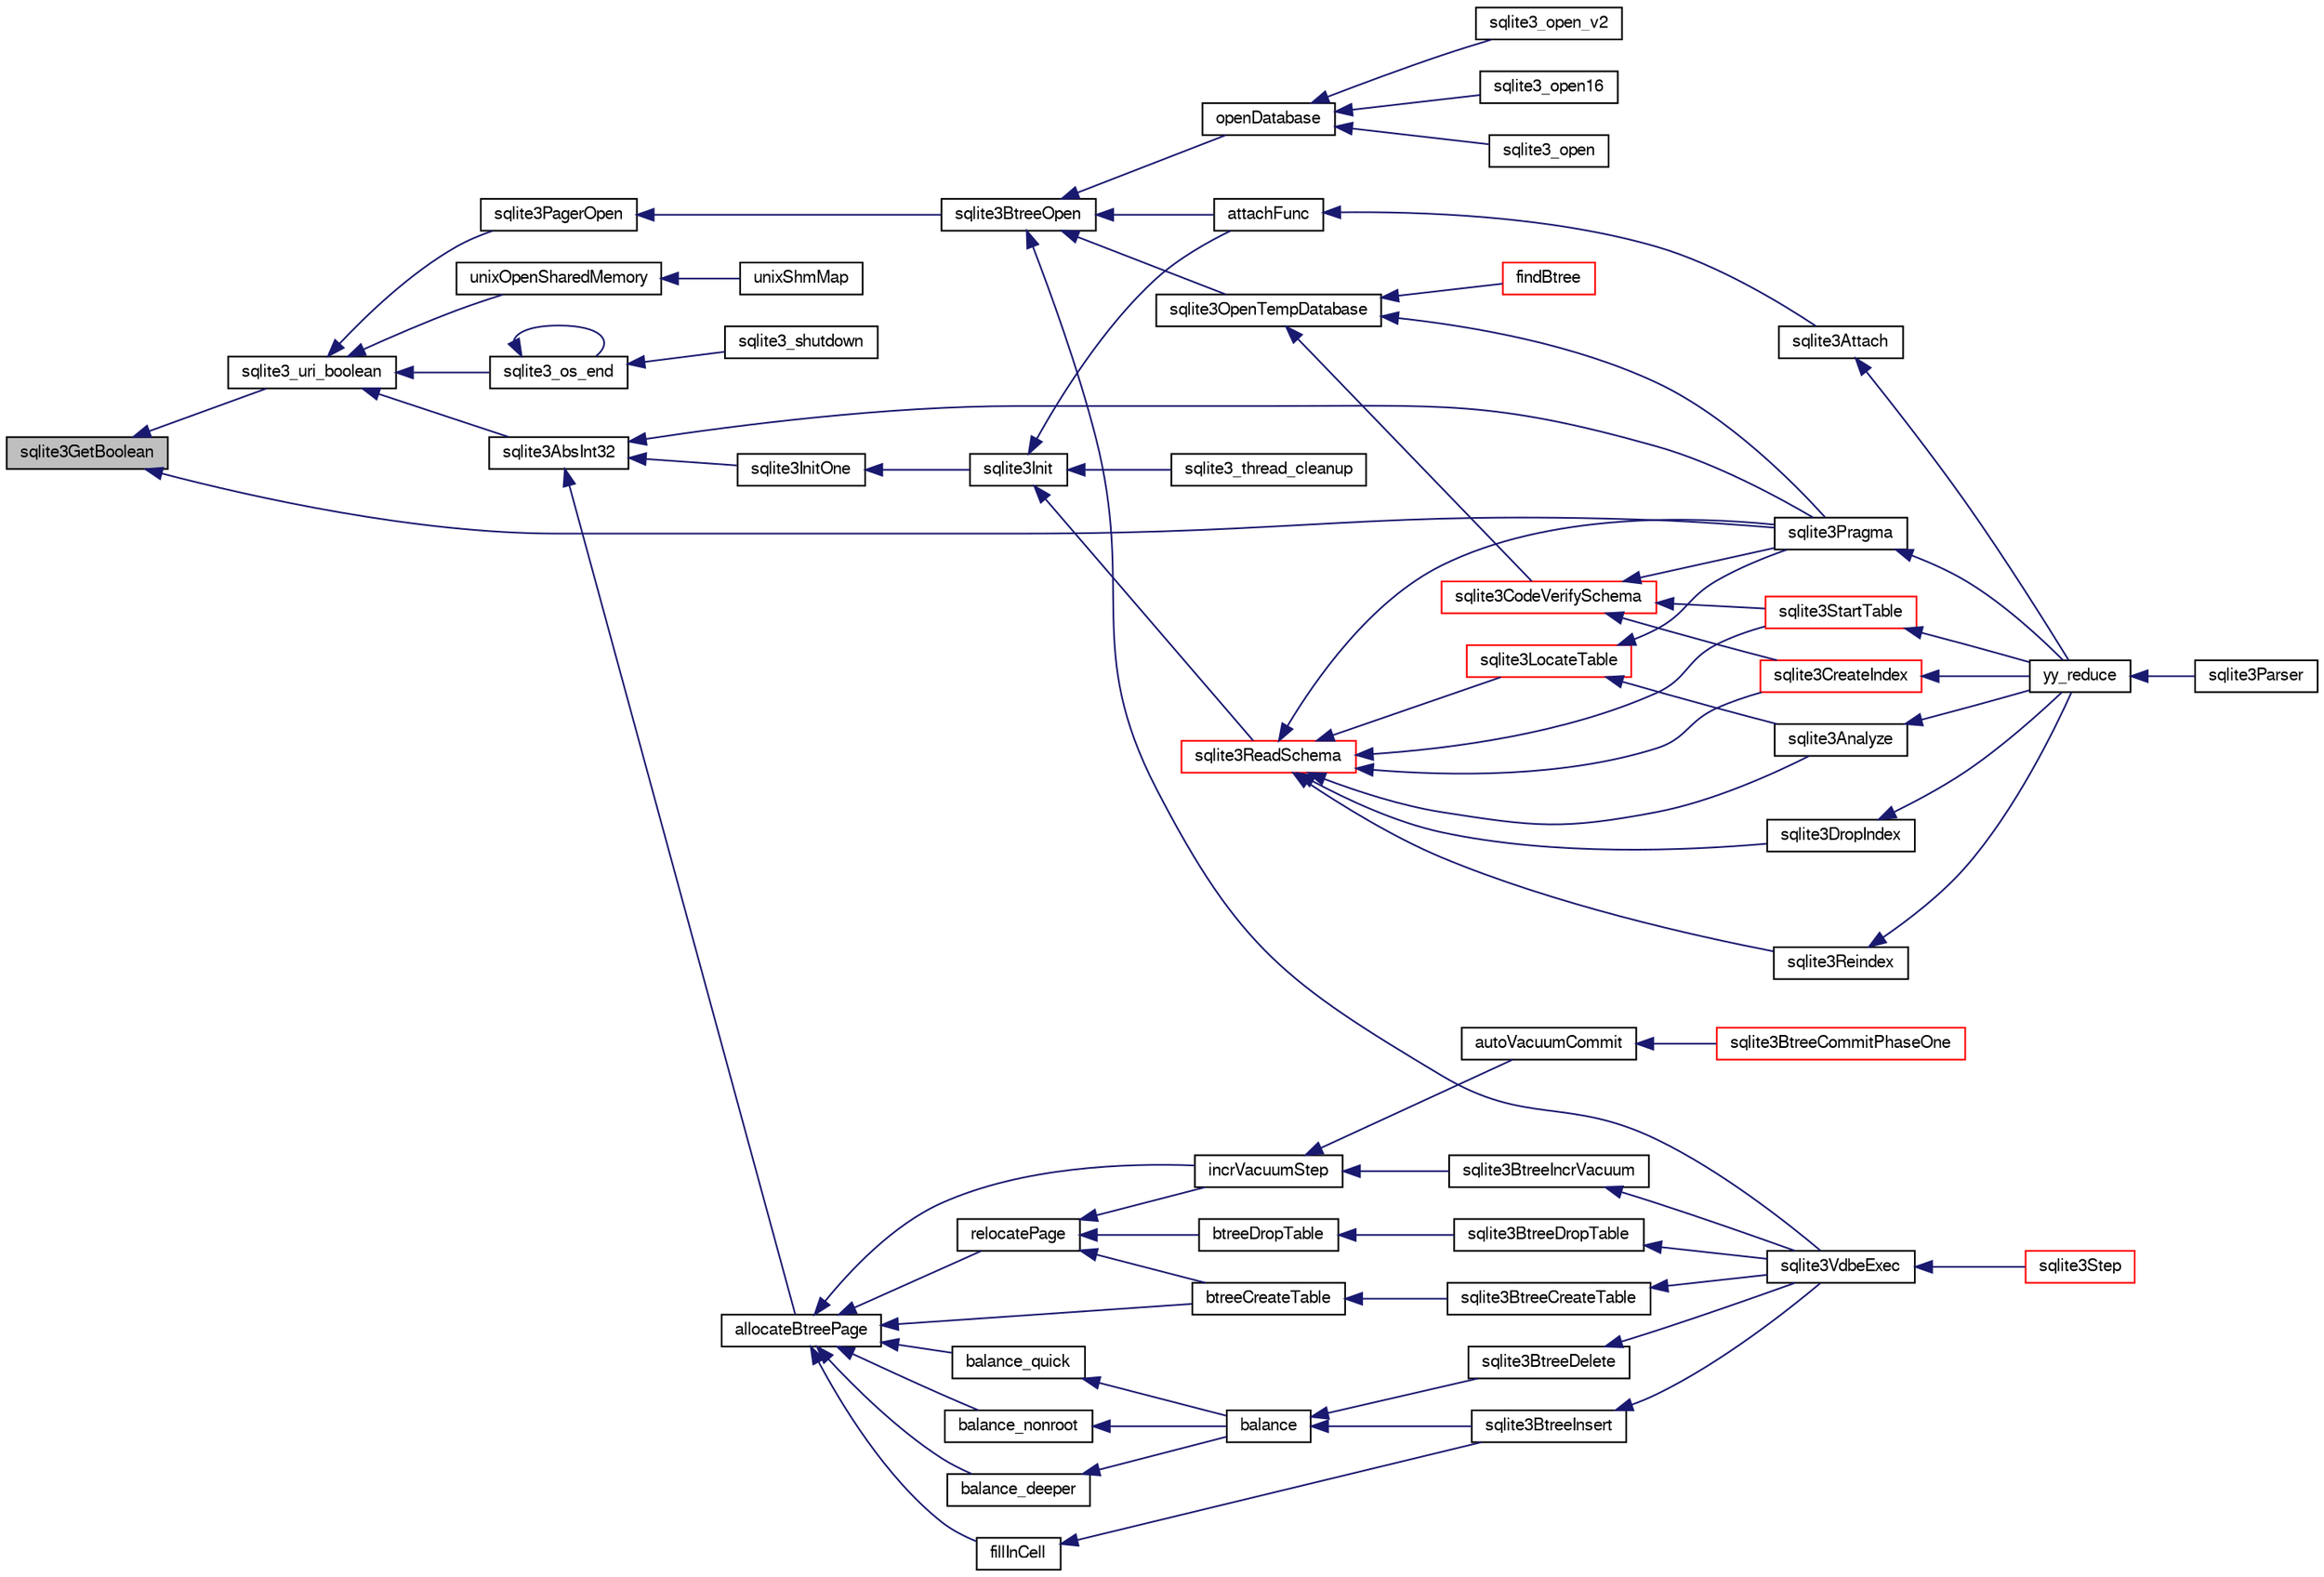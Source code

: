 digraph "sqlite3GetBoolean"
{
  edge [fontname="FreeSans",fontsize="10",labelfontname="FreeSans",labelfontsize="10"];
  node [fontname="FreeSans",fontsize="10",shape=record];
  rankdir="LR";
  Node556416 [label="sqlite3GetBoolean",height=0.2,width=0.4,color="black", fillcolor="grey75", style="filled", fontcolor="black"];
  Node556416 -> Node556417 [dir="back",color="midnightblue",fontsize="10",style="solid",fontname="FreeSans"];
  Node556417 [label="sqlite3Pragma",height=0.2,width=0.4,color="black", fillcolor="white", style="filled",URL="$sqlite3_8c.html#a111391370f58f8e6a6eca51fd34d62ed"];
  Node556417 -> Node556418 [dir="back",color="midnightblue",fontsize="10",style="solid",fontname="FreeSans"];
  Node556418 [label="yy_reduce",height=0.2,width=0.4,color="black", fillcolor="white", style="filled",URL="$sqlite3_8c.html#a7c419a9b25711c666a9a2449ef377f14"];
  Node556418 -> Node556419 [dir="back",color="midnightblue",fontsize="10",style="solid",fontname="FreeSans"];
  Node556419 [label="sqlite3Parser",height=0.2,width=0.4,color="black", fillcolor="white", style="filled",URL="$sqlite3_8c.html#a0327d71a5fabe0b6a343d78a2602e72a"];
  Node556416 -> Node556420 [dir="back",color="midnightblue",fontsize="10",style="solid",fontname="FreeSans"];
  Node556420 [label="sqlite3_uri_boolean",height=0.2,width=0.4,color="black", fillcolor="white", style="filled",URL="$sqlite3_8h.html#a1124cc9034bdbc616bb6d54455a4110f"];
  Node556420 -> Node556421 [dir="back",color="midnightblue",fontsize="10",style="solid",fontname="FreeSans"];
  Node556421 [label="sqlite3AbsInt32",height=0.2,width=0.4,color="black", fillcolor="white", style="filled",URL="$sqlite3_8c.html#a8fdd09f2c6e36df943b6b6092ac0dcbf"];
  Node556421 -> Node556422 [dir="back",color="midnightblue",fontsize="10",style="solid",fontname="FreeSans"];
  Node556422 [label="allocateBtreePage",height=0.2,width=0.4,color="black", fillcolor="white", style="filled",URL="$sqlite3_8c.html#ae84ce1103eabfe9455a6a59e6cec4a33"];
  Node556422 -> Node556423 [dir="back",color="midnightblue",fontsize="10",style="solid",fontname="FreeSans"];
  Node556423 [label="relocatePage",height=0.2,width=0.4,color="black", fillcolor="white", style="filled",URL="$sqlite3_8c.html#af8fb5934ff87b02845c89350c57fd2bc"];
  Node556423 -> Node556424 [dir="back",color="midnightblue",fontsize="10",style="solid",fontname="FreeSans"];
  Node556424 [label="incrVacuumStep",height=0.2,width=0.4,color="black", fillcolor="white", style="filled",URL="$sqlite3_8c.html#a68a85130a567f1700dc0907ec9227892"];
  Node556424 -> Node556425 [dir="back",color="midnightblue",fontsize="10",style="solid",fontname="FreeSans"];
  Node556425 [label="sqlite3BtreeIncrVacuum",height=0.2,width=0.4,color="black", fillcolor="white", style="filled",URL="$sqlite3_8c.html#a0b4c98acfd785fc6d5dc5c3237030318"];
  Node556425 -> Node556426 [dir="back",color="midnightblue",fontsize="10",style="solid",fontname="FreeSans"];
  Node556426 [label="sqlite3VdbeExec",height=0.2,width=0.4,color="black", fillcolor="white", style="filled",URL="$sqlite3_8c.html#a8ce40a614bdc56719c4d642b1e4dfb21"];
  Node556426 -> Node556427 [dir="back",color="midnightblue",fontsize="10",style="solid",fontname="FreeSans"];
  Node556427 [label="sqlite3Step",height=0.2,width=0.4,color="red", fillcolor="white", style="filled",URL="$sqlite3_8c.html#a3f2872e873e2758a4beedad1d5113554"];
  Node556424 -> Node556684 [dir="back",color="midnightblue",fontsize="10",style="solid",fontname="FreeSans"];
  Node556684 [label="autoVacuumCommit",height=0.2,width=0.4,color="black", fillcolor="white", style="filled",URL="$sqlite3_8c.html#a809d22c6311135ae3048adf41febaef0"];
  Node556684 -> Node556685 [dir="back",color="midnightblue",fontsize="10",style="solid",fontname="FreeSans"];
  Node556685 [label="sqlite3BtreeCommitPhaseOne",height=0.2,width=0.4,color="red", fillcolor="white", style="filled",URL="$sqlite3_8c.html#ae266cba101e64ad99a166f237532e262"];
  Node556423 -> Node556688 [dir="back",color="midnightblue",fontsize="10",style="solid",fontname="FreeSans"];
  Node556688 [label="btreeCreateTable",height=0.2,width=0.4,color="black", fillcolor="white", style="filled",URL="$sqlite3_8c.html#a48e09eaac366a6b585edd02553872954"];
  Node556688 -> Node556689 [dir="back",color="midnightblue",fontsize="10",style="solid",fontname="FreeSans"];
  Node556689 [label="sqlite3BtreeCreateTable",height=0.2,width=0.4,color="black", fillcolor="white", style="filled",URL="$sqlite3_8c.html#a1a9ef91a0faff12254ec3f58cade3291"];
  Node556689 -> Node556426 [dir="back",color="midnightblue",fontsize="10",style="solid",fontname="FreeSans"];
  Node556423 -> Node556690 [dir="back",color="midnightblue",fontsize="10",style="solid",fontname="FreeSans"];
  Node556690 [label="btreeDropTable",height=0.2,width=0.4,color="black", fillcolor="white", style="filled",URL="$sqlite3_8c.html#abba4061ea34842db278e91f537d2c2ff"];
  Node556690 -> Node556691 [dir="back",color="midnightblue",fontsize="10",style="solid",fontname="FreeSans"];
  Node556691 [label="sqlite3BtreeDropTable",height=0.2,width=0.4,color="black", fillcolor="white", style="filled",URL="$sqlite3_8c.html#a7b9a218bc08d8acfc94b74ea5c47eaa8"];
  Node556691 -> Node556426 [dir="back",color="midnightblue",fontsize="10",style="solid",fontname="FreeSans"];
  Node556422 -> Node556424 [dir="back",color="midnightblue",fontsize="10",style="solid",fontname="FreeSans"];
  Node556422 -> Node556692 [dir="back",color="midnightblue",fontsize="10",style="solid",fontname="FreeSans"];
  Node556692 [label="fillInCell",height=0.2,width=0.4,color="black", fillcolor="white", style="filled",URL="$sqlite3_8c.html#ab66a77004cf93954f2aae7e52a4e51a7"];
  Node556692 -> Node556693 [dir="back",color="midnightblue",fontsize="10",style="solid",fontname="FreeSans"];
  Node556693 [label="sqlite3BtreeInsert",height=0.2,width=0.4,color="black", fillcolor="white", style="filled",URL="$sqlite3_8c.html#aa6c6b68ed28d38984e5fa329794d7f02"];
  Node556693 -> Node556426 [dir="back",color="midnightblue",fontsize="10",style="solid",fontname="FreeSans"];
  Node556422 -> Node556694 [dir="back",color="midnightblue",fontsize="10",style="solid",fontname="FreeSans"];
  Node556694 [label="balance_quick",height=0.2,width=0.4,color="black", fillcolor="white", style="filled",URL="$sqlite3_8c.html#a92f1869a02b8b9196e5ea7ed2e61c328"];
  Node556694 -> Node556695 [dir="back",color="midnightblue",fontsize="10",style="solid",fontname="FreeSans"];
  Node556695 [label="balance",height=0.2,width=0.4,color="black", fillcolor="white", style="filled",URL="$sqlite3_8c.html#a173f7c872fb68ccd3a20440d640b66c7"];
  Node556695 -> Node556693 [dir="back",color="midnightblue",fontsize="10",style="solid",fontname="FreeSans"];
  Node556695 -> Node556696 [dir="back",color="midnightblue",fontsize="10",style="solid",fontname="FreeSans"];
  Node556696 [label="sqlite3BtreeDelete",height=0.2,width=0.4,color="black", fillcolor="white", style="filled",URL="$sqlite3_8c.html#a65c40cd7ec987dbd25392a180f388fe7"];
  Node556696 -> Node556426 [dir="back",color="midnightblue",fontsize="10",style="solid",fontname="FreeSans"];
  Node556422 -> Node556697 [dir="back",color="midnightblue",fontsize="10",style="solid",fontname="FreeSans"];
  Node556697 [label="balance_nonroot",height=0.2,width=0.4,color="black", fillcolor="white", style="filled",URL="$sqlite3_8c.html#a513ba5c0beb3462a4b60064469f1539d"];
  Node556697 -> Node556695 [dir="back",color="midnightblue",fontsize="10",style="solid",fontname="FreeSans"];
  Node556422 -> Node556698 [dir="back",color="midnightblue",fontsize="10",style="solid",fontname="FreeSans"];
  Node556698 [label="balance_deeper",height=0.2,width=0.4,color="black", fillcolor="white", style="filled",URL="$sqlite3_8c.html#af8eafba12a6ebc987cf6ae89f4cce1a8"];
  Node556698 -> Node556695 [dir="back",color="midnightblue",fontsize="10",style="solid",fontname="FreeSans"];
  Node556422 -> Node556688 [dir="back",color="midnightblue",fontsize="10",style="solid",fontname="FreeSans"];
  Node556421 -> Node556417 [dir="back",color="midnightblue",fontsize="10",style="solid",fontname="FreeSans"];
  Node556421 -> Node556452 [dir="back",color="midnightblue",fontsize="10",style="solid",fontname="FreeSans"];
  Node556452 [label="sqlite3InitOne",height=0.2,width=0.4,color="black", fillcolor="white", style="filled",URL="$sqlite3_8c.html#ac4318b25df65269906b0379251fe9b85"];
  Node556452 -> Node556453 [dir="back",color="midnightblue",fontsize="10",style="solid",fontname="FreeSans"];
  Node556453 [label="sqlite3Init",height=0.2,width=0.4,color="black", fillcolor="white", style="filled",URL="$sqlite3_8c.html#aed74e3dc765631a833f522f425ff5a48"];
  Node556453 -> Node556454 [dir="back",color="midnightblue",fontsize="10",style="solid",fontname="FreeSans"];
  Node556454 [label="attachFunc",height=0.2,width=0.4,color="black", fillcolor="white", style="filled",URL="$sqlite3_8c.html#a69cb751a7da501b9a0aa37e0d7c3eaf7"];
  Node556454 -> Node556455 [dir="back",color="midnightblue",fontsize="10",style="solid",fontname="FreeSans"];
  Node556455 [label="sqlite3Attach",height=0.2,width=0.4,color="black", fillcolor="white", style="filled",URL="$sqlite3_8c.html#ae0907fe0b43cc1b4c7e6a16213e8546f"];
  Node556455 -> Node556418 [dir="back",color="midnightblue",fontsize="10",style="solid",fontname="FreeSans"];
  Node556453 -> Node556456 [dir="back",color="midnightblue",fontsize="10",style="solid",fontname="FreeSans"];
  Node556456 [label="sqlite3ReadSchema",height=0.2,width=0.4,color="red", fillcolor="white", style="filled",URL="$sqlite3_8c.html#ac41a97f30334f7d35b2b5713097eca90"];
  Node556456 -> Node556457 [dir="back",color="midnightblue",fontsize="10",style="solid",fontname="FreeSans"];
  Node556457 [label="sqlite3Analyze",height=0.2,width=0.4,color="black", fillcolor="white", style="filled",URL="$sqlite3_8c.html#ac696deb1ccaae3fa855cfbd0bfd4d048"];
  Node556457 -> Node556418 [dir="back",color="midnightblue",fontsize="10",style="solid",fontname="FreeSans"];
  Node556456 -> Node556458 [dir="back",color="midnightblue",fontsize="10",style="solid",fontname="FreeSans"];
  Node556458 [label="sqlite3LocateTable",height=0.2,width=0.4,color="red", fillcolor="white", style="filled",URL="$sqlite3_8c.html#adfeea5b18971250d4ff7f5a44e134d75"];
  Node556458 -> Node556457 [dir="back",color="midnightblue",fontsize="10",style="solid",fontname="FreeSans"];
  Node556458 -> Node556417 [dir="back",color="midnightblue",fontsize="10",style="solid",fontname="FreeSans"];
  Node556456 -> Node556545 [dir="back",color="midnightblue",fontsize="10",style="solid",fontname="FreeSans"];
  Node556545 [label="sqlite3StartTable",height=0.2,width=0.4,color="red", fillcolor="white", style="filled",URL="$sqlite3_8c.html#af49b4395f39d9078a0dda2484c183012"];
  Node556545 -> Node556418 [dir="back",color="midnightblue",fontsize="10",style="solid",fontname="FreeSans"];
  Node556456 -> Node556463 [dir="back",color="midnightblue",fontsize="10",style="solid",fontname="FreeSans"];
  Node556463 [label="sqlite3CreateIndex",height=0.2,width=0.4,color="red", fillcolor="white", style="filled",URL="$sqlite3_8c.html#a8dbe5e590ab6c58a8c45f34f7c81e825"];
  Node556463 -> Node556418 [dir="back",color="midnightblue",fontsize="10",style="solid",fontname="FreeSans"];
  Node556456 -> Node556547 [dir="back",color="midnightblue",fontsize="10",style="solid",fontname="FreeSans"];
  Node556547 [label="sqlite3DropIndex",height=0.2,width=0.4,color="black", fillcolor="white", style="filled",URL="$sqlite3_8c.html#a3ffd2536f34a0cf6d427710b06b71e83"];
  Node556547 -> Node556418 [dir="back",color="midnightblue",fontsize="10",style="solid",fontname="FreeSans"];
  Node556456 -> Node556515 [dir="back",color="midnightblue",fontsize="10",style="solid",fontname="FreeSans"];
  Node556515 [label="sqlite3Reindex",height=0.2,width=0.4,color="black", fillcolor="white", style="filled",URL="$sqlite3_8c.html#abd189e31189391e1ef114b413ff4abbf"];
  Node556515 -> Node556418 [dir="back",color="midnightblue",fontsize="10",style="solid",fontname="FreeSans"];
  Node556456 -> Node556417 [dir="back",color="midnightblue",fontsize="10",style="solid",fontname="FreeSans"];
  Node556453 -> Node556549 [dir="back",color="midnightblue",fontsize="10",style="solid",fontname="FreeSans"];
  Node556549 [label="sqlite3_thread_cleanup",height=0.2,width=0.4,color="black", fillcolor="white", style="filled",URL="$sqlite3_8h.html#a34980c829db84f02e1a1599063469f06"];
  Node556420 -> Node556699 [dir="back",color="midnightblue",fontsize="10",style="solid",fontname="FreeSans"];
  Node556699 [label="unixOpenSharedMemory",height=0.2,width=0.4,color="black", fillcolor="white", style="filled",URL="$sqlite3_8c.html#a30775afa2e08ca6ddc7853326afed7c7"];
  Node556699 -> Node556700 [dir="back",color="midnightblue",fontsize="10",style="solid",fontname="FreeSans"];
  Node556700 [label="unixShmMap",height=0.2,width=0.4,color="black", fillcolor="white", style="filled",URL="$sqlite3_8c.html#aeaa77f0ab08a4f4ee5f86e8c9727e974"];
  Node556420 -> Node556701 [dir="back",color="midnightblue",fontsize="10",style="solid",fontname="FreeSans"];
  Node556701 [label="sqlite3_os_end",height=0.2,width=0.4,color="black", fillcolor="white", style="filled",URL="$sqlite3_8h.html#a2288c95881ecca13d994e42b6a958906"];
  Node556701 -> Node556701 [dir="back",color="midnightblue",fontsize="10",style="solid",fontname="FreeSans"];
  Node556701 -> Node556702 [dir="back",color="midnightblue",fontsize="10",style="solid",fontname="FreeSans"];
  Node556702 [label="sqlite3_shutdown",height=0.2,width=0.4,color="black", fillcolor="white", style="filled",URL="$sqlite3_8h.html#aeaf9947fe863ba3d3aca061475e3af2e"];
  Node556420 -> Node556703 [dir="back",color="midnightblue",fontsize="10",style="solid",fontname="FreeSans"];
  Node556703 [label="sqlite3PagerOpen",height=0.2,width=0.4,color="black", fillcolor="white", style="filled",URL="$sqlite3_8c.html#a5b4a74e8a1754922c482b7af19b30611"];
  Node556703 -> Node556704 [dir="back",color="midnightblue",fontsize="10",style="solid",fontname="FreeSans"];
  Node556704 [label="sqlite3BtreeOpen",height=0.2,width=0.4,color="black", fillcolor="white", style="filled",URL="$sqlite3_8c.html#a13dcb44dc34af6ce9d38de9c5aa975f9"];
  Node556704 -> Node556426 [dir="back",color="midnightblue",fontsize="10",style="solid",fontname="FreeSans"];
  Node556704 -> Node556454 [dir="back",color="midnightblue",fontsize="10",style="solid",fontname="FreeSans"];
  Node556704 -> Node556705 [dir="back",color="midnightblue",fontsize="10",style="solid",fontname="FreeSans"];
  Node556705 [label="sqlite3OpenTempDatabase",height=0.2,width=0.4,color="black", fillcolor="white", style="filled",URL="$sqlite3_8c.html#aaf3088380b731428b72d3b5777f93755"];
  Node556705 -> Node556628 [dir="back",color="midnightblue",fontsize="10",style="solid",fontname="FreeSans"];
  Node556628 [label="findBtree",height=0.2,width=0.4,color="red", fillcolor="white", style="filled",URL="$sqlite3_8c.html#ab4ee5743b77efd7f8832bf0b9315f973"];
  Node556705 -> Node556706 [dir="back",color="midnightblue",fontsize="10",style="solid",fontname="FreeSans"];
  Node556706 [label="sqlite3CodeVerifySchema",height=0.2,width=0.4,color="red", fillcolor="white", style="filled",URL="$sqlite3_8c.html#ad9d8708d96f8416ec59ebf41c57000f9"];
  Node556706 -> Node556545 [dir="back",color="midnightblue",fontsize="10",style="solid",fontname="FreeSans"];
  Node556706 -> Node556463 [dir="back",color="midnightblue",fontsize="10",style="solid",fontname="FreeSans"];
  Node556706 -> Node556417 [dir="back",color="midnightblue",fontsize="10",style="solid",fontname="FreeSans"];
  Node556705 -> Node556417 [dir="back",color="midnightblue",fontsize="10",style="solid",fontname="FreeSans"];
  Node556704 -> Node556658 [dir="back",color="midnightblue",fontsize="10",style="solid",fontname="FreeSans"];
  Node556658 [label="openDatabase",height=0.2,width=0.4,color="black", fillcolor="white", style="filled",URL="$sqlite3_8c.html#a6a9c3bc3a64234e863413f41db473758"];
  Node556658 -> Node556659 [dir="back",color="midnightblue",fontsize="10",style="solid",fontname="FreeSans"];
  Node556659 [label="sqlite3_open",height=0.2,width=0.4,color="black", fillcolor="white", style="filled",URL="$sqlite3_8h.html#a97ba966ed1acc38409786258268f5f71"];
  Node556658 -> Node556660 [dir="back",color="midnightblue",fontsize="10",style="solid",fontname="FreeSans"];
  Node556660 [label="sqlite3_open_v2",height=0.2,width=0.4,color="black", fillcolor="white", style="filled",URL="$sqlite3_8h.html#a140fe275b6975dc867cea50a65a217c4"];
  Node556658 -> Node556661 [dir="back",color="midnightblue",fontsize="10",style="solid",fontname="FreeSans"];
  Node556661 [label="sqlite3_open16",height=0.2,width=0.4,color="black", fillcolor="white", style="filled",URL="$sqlite3_8h.html#adbc401bb96713f32e553db32f6f3ca33"];
}
